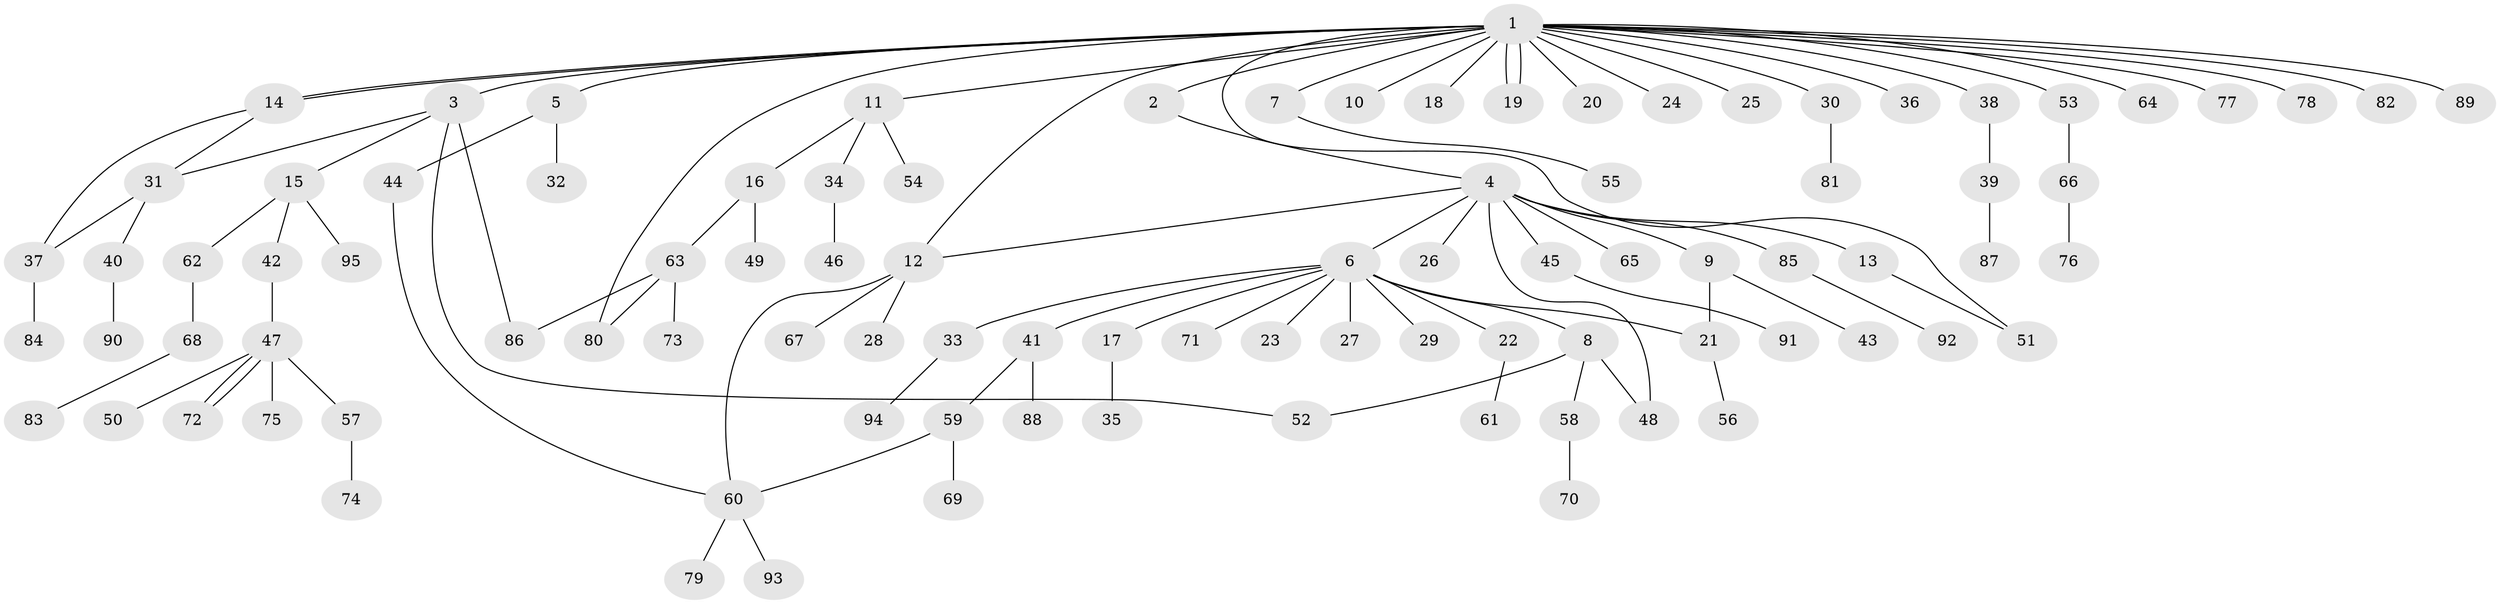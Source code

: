 // Generated by graph-tools (version 1.1) at 2025/25/03/09/25 03:25:56]
// undirected, 95 vertices, 108 edges
graph export_dot {
graph [start="1"]
  node [color=gray90,style=filled];
  1;
  2;
  3;
  4;
  5;
  6;
  7;
  8;
  9;
  10;
  11;
  12;
  13;
  14;
  15;
  16;
  17;
  18;
  19;
  20;
  21;
  22;
  23;
  24;
  25;
  26;
  27;
  28;
  29;
  30;
  31;
  32;
  33;
  34;
  35;
  36;
  37;
  38;
  39;
  40;
  41;
  42;
  43;
  44;
  45;
  46;
  47;
  48;
  49;
  50;
  51;
  52;
  53;
  54;
  55;
  56;
  57;
  58;
  59;
  60;
  61;
  62;
  63;
  64;
  65;
  66;
  67;
  68;
  69;
  70;
  71;
  72;
  73;
  74;
  75;
  76;
  77;
  78;
  79;
  80;
  81;
  82;
  83;
  84;
  85;
  86;
  87;
  88;
  89;
  90;
  91;
  92;
  93;
  94;
  95;
  1 -- 2;
  1 -- 3;
  1 -- 5;
  1 -- 7;
  1 -- 10;
  1 -- 11;
  1 -- 12;
  1 -- 14;
  1 -- 14;
  1 -- 18;
  1 -- 19;
  1 -- 19;
  1 -- 20;
  1 -- 24;
  1 -- 25;
  1 -- 30;
  1 -- 36;
  1 -- 38;
  1 -- 51;
  1 -- 53;
  1 -- 64;
  1 -- 77;
  1 -- 78;
  1 -- 80;
  1 -- 82;
  1 -- 89;
  2 -- 4;
  3 -- 15;
  3 -- 31;
  3 -- 52;
  3 -- 86;
  4 -- 6;
  4 -- 9;
  4 -- 12;
  4 -- 13;
  4 -- 26;
  4 -- 45;
  4 -- 48;
  4 -- 65;
  4 -- 85;
  5 -- 32;
  5 -- 44;
  6 -- 8;
  6 -- 17;
  6 -- 21;
  6 -- 22;
  6 -- 23;
  6 -- 27;
  6 -- 29;
  6 -- 33;
  6 -- 41;
  6 -- 71;
  7 -- 55;
  8 -- 48;
  8 -- 52;
  8 -- 58;
  9 -- 21;
  9 -- 43;
  11 -- 16;
  11 -- 34;
  11 -- 54;
  12 -- 28;
  12 -- 60;
  12 -- 67;
  13 -- 51;
  14 -- 31;
  14 -- 37;
  15 -- 42;
  15 -- 62;
  15 -- 95;
  16 -- 49;
  16 -- 63;
  17 -- 35;
  21 -- 56;
  22 -- 61;
  30 -- 81;
  31 -- 37;
  31 -- 40;
  33 -- 94;
  34 -- 46;
  37 -- 84;
  38 -- 39;
  39 -- 87;
  40 -- 90;
  41 -- 59;
  41 -- 88;
  42 -- 47;
  44 -- 60;
  45 -- 91;
  47 -- 50;
  47 -- 57;
  47 -- 72;
  47 -- 72;
  47 -- 75;
  53 -- 66;
  57 -- 74;
  58 -- 70;
  59 -- 60;
  59 -- 69;
  60 -- 79;
  60 -- 93;
  62 -- 68;
  63 -- 73;
  63 -- 80;
  63 -- 86;
  66 -- 76;
  68 -- 83;
  85 -- 92;
}
